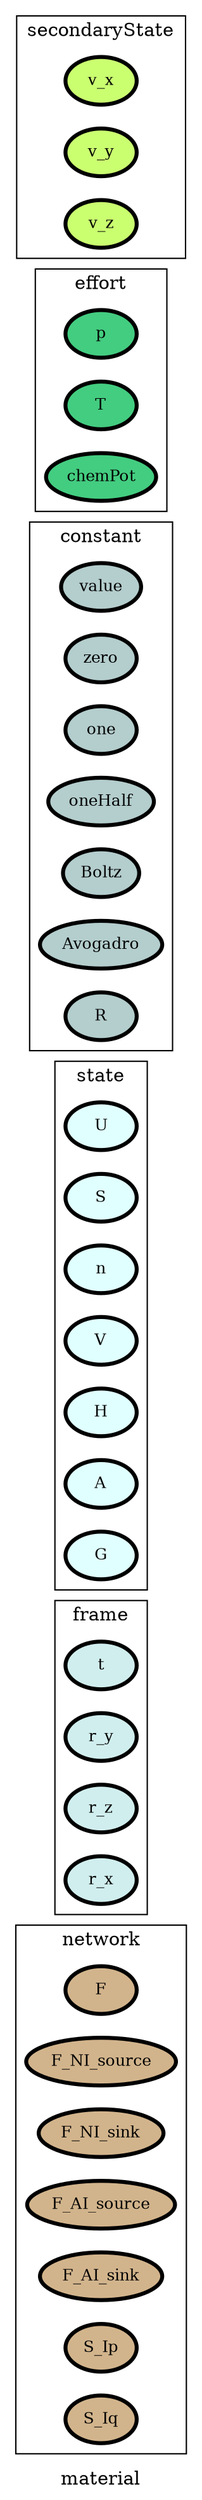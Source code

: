 digraph material {
label=material;
rankdir=LR;
subgraph cluster_material___property {
label=property;
rankdir=LR;
}

subgraph cluster_material___network {
label=network;
rankdir=LR;
V_2 [fillcolor=tan, fontsize=12, label=F, penwidth=3, style=filled];
V_3 [fillcolor=tan, fontsize=12, label=F_NI_source, penwidth=3, style=filled];
V_4 [fillcolor=tan, fontsize=12, label=F_NI_sink, penwidth=3, style=filled];
V_5 [fillcolor=tan, fontsize=12, label=F_AI_source, penwidth=3, style=filled];
V_6 [fillcolor=tan, fontsize=12, label=F_AI_sink, penwidth=3, style=filled];
V_7 [fillcolor=tan, fontsize=12, label=S_Ip, penwidth=3, style=filled];
V_8 [fillcolor=tan, fontsize=12, label=S_Iq, penwidth=3, style=filled];
}

subgraph cluster_material___differenceOperator {
label=differenceOperator;
rankdir=LR;
}

subgraph cluster_material___frame {
label=frame;
rankdir=LR;
V_1 [fillcolor=lightcyan2, fontsize=12, label=t, penwidth=3, style=filled];
V_10 [fillcolor=lightcyan2, fontsize=12, label=r_y, penwidth=3, style=filled];
V_11 [fillcolor=lightcyan2, fontsize=12, label=r_z, penwidth=3, style=filled];
V_9 [fillcolor=lightcyan2, fontsize=12, label=r_x, penwidth=3, style=filled];
}

subgraph cluster_material___state {
label=state;
rankdir=LR;
V_105 [fillcolor=lightcyan1, fontsize=12, label=U, penwidth=3, style=filled];
V_106 [fillcolor=lightcyan1, fontsize=12, label=S, penwidth=3, style=filled];
V_107 [fillcolor=lightcyan1, fontsize=12, label=n, penwidth=3, style=filled];
V_108 [fillcolor=lightcyan1, fontsize=12, label=V, penwidth=3, style=filled];
V_112 [fillcolor=lightcyan1, fontsize=12, label=H, penwidth=3, style=filled];
V_113 [fillcolor=lightcyan1, fontsize=12, label=A, penwidth=3, style=filled];
V_114 [fillcolor=lightcyan1, fontsize=12, label=G, penwidth=3, style=filled];
}

subgraph cluster_material___constant {
label=constant;
rankdir=LR;
V_101 [fillcolor=lightcyan3, fontsize=12, label=value, penwidth=3, style=filled];
V_102 [fillcolor=lightcyan3, fontsize=12, label=zero, penwidth=3, style=filled];
V_103 [fillcolor=lightcyan3, fontsize=12, label=one, penwidth=3, style=filled];
V_104 [fillcolor=lightcyan3, fontsize=12, label=oneHalf, penwidth=3, style=filled];
V_118 [fillcolor=lightcyan3, fontsize=12, label=Boltz, penwidth=3, style=filled];
V_119 [fillcolor=lightcyan3, fontsize=12, label=Avogadro, penwidth=3, style=filled];
V_120 [fillcolor=lightcyan3, fontsize=12, label=R, penwidth=3, style=filled];
}

subgraph cluster_material___effort {
label=effort;
rankdir=LR;
V_109 [fillcolor=seagreen3, fontsize=12, label=p, penwidth=3, style=filled];
V_110 [fillcolor=seagreen3, fontsize=12, label=T, penwidth=3, style=filled];
V_111 [fillcolor=seagreen3, fontsize=12, label=chemPot, penwidth=3, style=filled];
}

subgraph cluster_material___secondaryState {
label=secondaryState;
rankdir=LR;
V_115 [fillcolor=darkolivegreen1, fontsize=12, label=v_x, penwidth=3, style=filled];
V_116 [fillcolor=darkolivegreen1, fontsize=12, label=v_y, penwidth=3, style=filled];
V_117 [fillcolor=darkolivegreen1, fontsize=12, label=v_z, penwidth=3, style=filled];
}

subgraph cluster_material___diffState {
label=diffState;
rankdir=LR;
}

subgraph cluster_material___property {
label=property;
rankdir=LR;
}

subgraph cluster_material___conversion {
label=conversion;
rankdir=LR;
}

}
